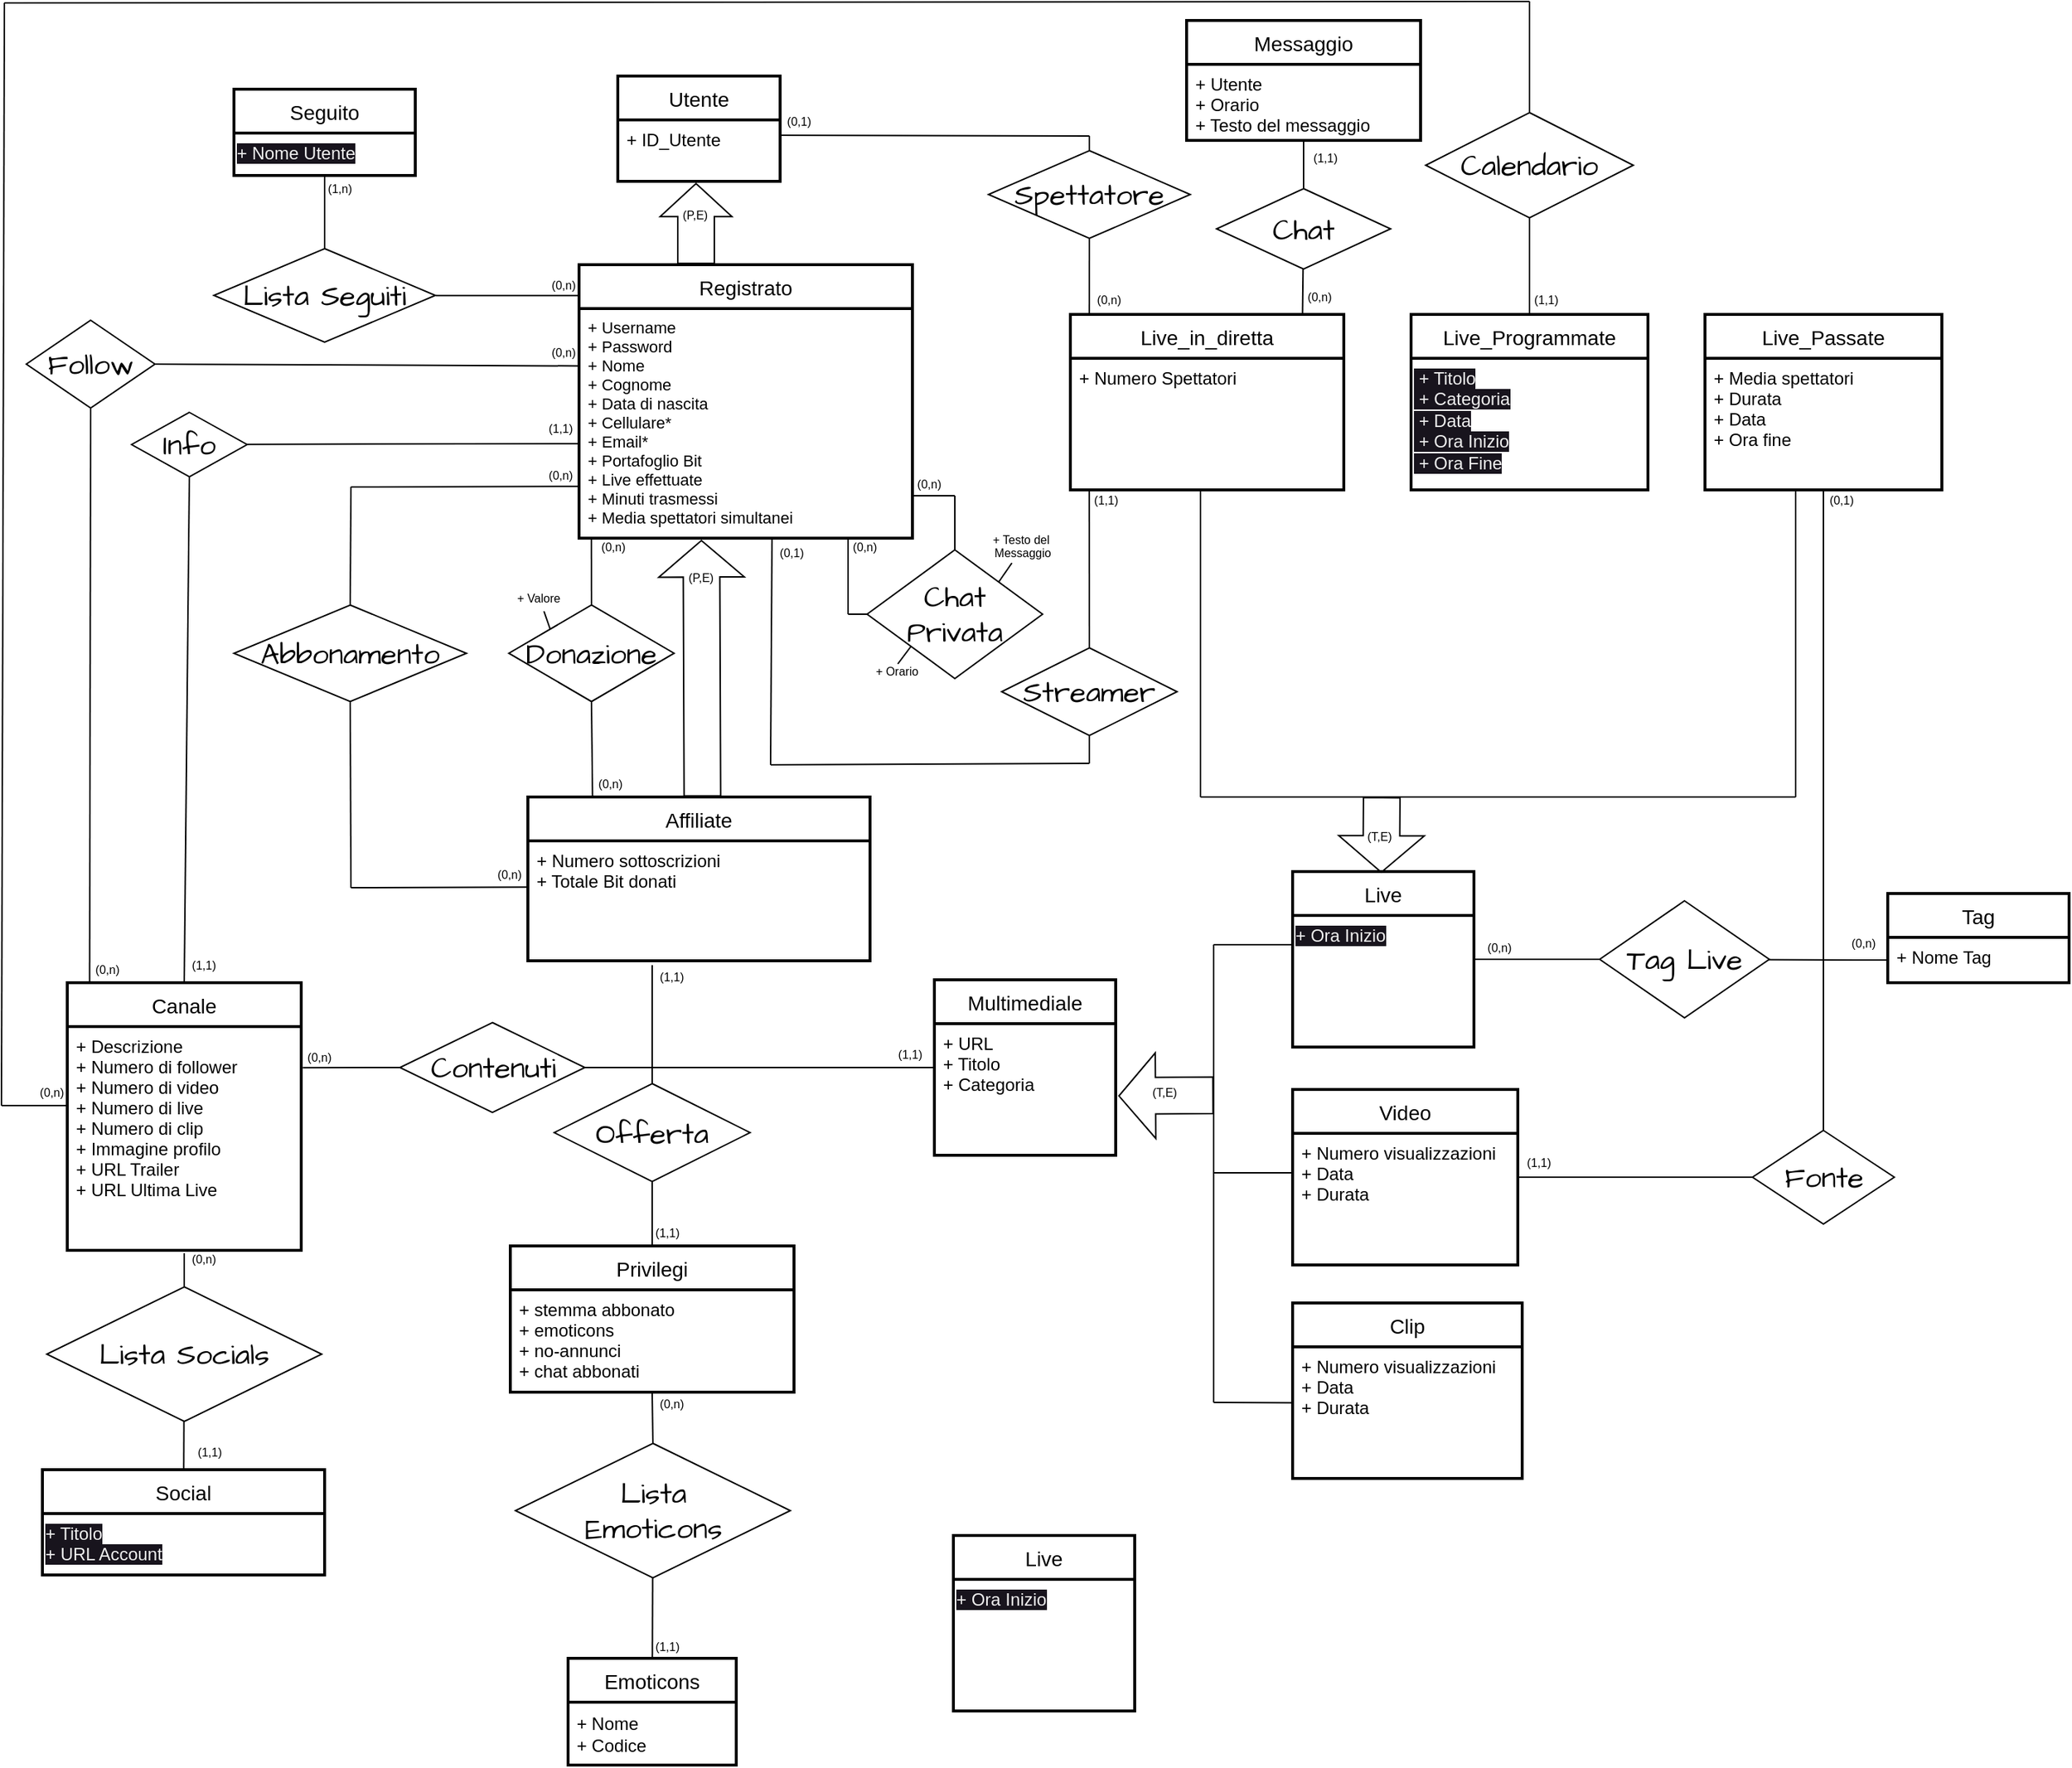 <mxfile>
    <diagram id="R2lEEEUBdFMjLlhIrx00" name="Page-1">
        <mxGraphModel dx="2071" dy="936" grid="0" gridSize="10" guides="1" tooltips="1" connect="1" arrows="1" fold="1" page="0" pageScale="1" pageWidth="850" pageHeight="1100" math="0" shadow="0" extFonts="Permanent Marker^https://fonts.googleapis.com/css?family=Permanent+Marker">
            <root>
                <mxCell id="0"/>
                <mxCell id="1" parent="0"/>
                <mxCell id="LodSXwsMbEuITPwqMtSQ-3" value="Utente" style="swimlane;childLayout=stackLayout;horizontal=1;startSize=30;horizontalStack=0;rounded=0;fontSize=14;fontStyle=0;strokeWidth=2;resizeParent=0;resizeLast=1;shadow=0;dashed=0;align=center;labelBackgroundColor=none;" parent="1" vertex="1">
                    <mxGeometry x="328.5" y="51" width="111" height="72" as="geometry"/>
                </mxCell>
                <mxCell id="LodSXwsMbEuITPwqMtSQ-4" value="+ ID_Utente" style="align=left;strokeColor=none;fillColor=none;spacingLeft=4;fontSize=12;verticalAlign=top;resizable=0;rotatable=0;part=1;rounded=0;labelBackgroundColor=none;fontStyle=0" parent="LodSXwsMbEuITPwqMtSQ-3" vertex="1">
                    <mxGeometry y="30" width="111" height="42" as="geometry"/>
                </mxCell>
                <mxCell id="LodSXwsMbEuITPwqMtSQ-29" style="edgeStyle=none;curved=1;orthogonalLoop=1;jettySize=auto;html=1;fontSize=12;endArrow=none;endFill=0;startSize=8;endSize=8;" parent="1" edge="1">
                    <mxGeometry relative="1" as="geometry">
                        <mxPoint x="651" y="521" as="targetPoint"/>
                        <mxPoint x="433" y="522" as="sourcePoint"/>
                    </mxGeometry>
                </mxCell>
                <mxCell id="LodSXwsMbEuITPwqMtSQ-19" value="Spettatore" style="shape=rhombus;perimeter=rhombusPerimeter;whiteSpace=wrap;html=1;align=center;hachureGap=4;fontFamily=Architects Daughter;fontSource=https%3A%2F%2Ffonts.googleapis.com%2Fcss%3Ffamily%3DArchitects%2BDaughter;fontSize=20;labelBackgroundColor=none;rounded=0;" parent="1" vertex="1">
                    <mxGeometry x="582" y="102" width="138" height="60" as="geometry"/>
                </mxCell>
                <mxCell id="LodSXwsMbEuITPwqMtSQ-37" style="edgeStyle=none;curved=1;orthogonalLoop=1;jettySize=auto;html=1;fontSize=12;endArrow=none;endFill=0;startSize=8;endSize=8;" parent="1" edge="1">
                    <mxGeometry relative="1" as="geometry">
                        <mxPoint x="146" y="332" as="targetPoint"/>
                        <mxPoint x="302" y="331.604" as="sourcePoint"/>
                    </mxGeometry>
                </mxCell>
                <mxCell id="LodSXwsMbEuITPwqMtSQ-22" value="Registrato" style="swimlane;childLayout=stackLayout;horizontal=1;startSize=30;horizontalStack=0;rounded=0;fontSize=14;fontStyle=0;strokeWidth=2;resizeParent=0;resizeLast=1;shadow=0;dashed=0;align=center;labelBackgroundColor=none;" parent="1" vertex="1">
                    <mxGeometry x="302" y="180" width="228" height="187" as="geometry"/>
                </mxCell>
                <mxCell id="LodSXwsMbEuITPwqMtSQ-23" value="+ Username&#10;+ Password&#10;+ Nome&#10;+ Cognome&#10;+ Data di nascita&#10;+ Cellulare*&#10;+ Email*&#10;+ Portafoglio Bit&#10;+ Live effettuate&#10;+ Minuti trasmessi&#10;+ Media spettatori simultanei&#10;" style="align=left;strokeColor=none;fillColor=none;spacingLeft=4;fontSize=11;verticalAlign=top;resizable=0;rotatable=0;part=1;rounded=0;labelBackgroundColor=none;" parent="LodSXwsMbEuITPwqMtSQ-22" vertex="1">
                    <mxGeometry y="30" width="228" height="157" as="geometry"/>
                </mxCell>
                <mxCell id="LodSXwsMbEuITPwqMtSQ-26" value="" style="endArrow=none;html=1;fontSize=12;startSize=8;endSize=8;curved=1;" parent="1" source="LodSXwsMbEuITPwqMtSQ-19" edge="1">
                    <mxGeometry width="50" height="50" relative="1" as="geometry">
                        <mxPoint x="651.67" y="205" as="sourcePoint"/>
                        <mxPoint x="651" y="93" as="targetPoint"/>
                        <Array as="points">
                            <mxPoint x="651" y="93"/>
                            <mxPoint x="651" y="92"/>
                        </Array>
                    </mxGeometry>
                </mxCell>
                <mxCell id="LodSXwsMbEuITPwqMtSQ-28" value="" style="shape=flexArrow;endArrow=classic;html=1;rounded=0;fontSize=12;startSize=8;endSize=7.204;curved=1;endWidth=23.093;width=25;labelBackgroundColor=none;fontColor=default;exitX=0.351;exitY=-0.002;exitDx=0;exitDy=0;exitPerimeter=0;" parent="1" source="LodSXwsMbEuITPwqMtSQ-22" edge="1">
                    <mxGeometry width="50" height="50" relative="1" as="geometry">
                        <mxPoint x="381.67" y="194" as="sourcePoint"/>
                        <mxPoint x="382" y="124" as="targetPoint"/>
                    </mxGeometry>
                </mxCell>
                <mxCell id="LodSXwsMbEuITPwqMtSQ-30" style="edgeStyle=none;curved=1;orthogonalLoop=1;jettySize=auto;html=1;fontSize=12;endArrow=none;endFill=0;startSize=8;endSize=8;exitX=1;exitY=0.25;exitDx=0;exitDy=0;" parent="1" source="LodSXwsMbEuITPwqMtSQ-4" edge="1">
                    <mxGeometry relative="1" as="geometry">
                        <mxPoint x="651" y="92" as="targetPoint"/>
                        <mxPoint x="508" y="72" as="sourcePoint"/>
                    </mxGeometry>
                </mxCell>
                <mxCell id="LodSXwsMbEuITPwqMtSQ-34" value="Abbonamento" style="shape=rhombus;perimeter=rhombusPerimeter;whiteSpace=wrap;html=1;align=center;hachureGap=4;fontFamily=Architects Daughter;fontSource=https%3A%2F%2Ffonts.googleapis.com%2Fcss%3Ffamily%3DArchitects%2BDaughter;fontSize=20;labelBackgroundColor=none;rounded=0;" parent="1" vertex="1">
                    <mxGeometry x="66" y="412.74" width="159" height="66" as="geometry"/>
                </mxCell>
                <mxCell id="LodSXwsMbEuITPwqMtSQ-35" value="" style="endArrow=none;html=1;fontSize=12;startSize=8;endSize=8;curved=1;exitX=0.5;exitY=0;exitDx=0;exitDy=0;" parent="1" source="LodSXwsMbEuITPwqMtSQ-34" edge="1">
                    <mxGeometry width="50" height="50" relative="1" as="geometry">
                        <mxPoint x="151" y="442" as="sourcePoint"/>
                        <mxPoint x="146" y="332" as="targetPoint"/>
                    </mxGeometry>
                </mxCell>
                <mxCell id="LodSXwsMbEuITPwqMtSQ-36" value="" style="endArrow=none;html=1;fontSize=12;startSize=8;endSize=8;curved=1;entryX=0.5;entryY=1;entryDx=0;entryDy=0;" parent="1" target="LodSXwsMbEuITPwqMtSQ-34" edge="1">
                    <mxGeometry width="50" height="50" relative="1" as="geometry">
                        <mxPoint x="146" y="606" as="sourcePoint"/>
                        <mxPoint x="190" y="473" as="targetPoint"/>
                    </mxGeometry>
                </mxCell>
                <mxCell id="LodSXwsMbEuITPwqMtSQ-38" style="edgeStyle=none;curved=1;orthogonalLoop=1;jettySize=auto;html=1;fontSize=12;endArrow=none;endFill=0;startSize=8;endSize=8;" parent="1" edge="1">
                    <mxGeometry relative="1" as="geometry">
                        <mxPoint x="146" y="606" as="targetPoint"/>
                        <mxPoint x="267" y="605.576" as="sourcePoint"/>
                    </mxGeometry>
                </mxCell>
                <mxCell id="LodSXwsMbEuITPwqMtSQ-45" value="Streamer" style="shape=rhombus;perimeter=rhombusPerimeter;whiteSpace=wrap;html=1;align=center;hachureGap=4;fontFamily=Architects Daughter;fontSource=https%3A%2F%2Ffonts.googleapis.com%2Fcss%3Ffamily%3DArchitects%2BDaughter;fontSize=20;labelBackgroundColor=none;rounded=0;" parent="1" vertex="1">
                    <mxGeometry x="591" y="442" width="120" height="60" as="geometry"/>
                </mxCell>
                <mxCell id="LodSXwsMbEuITPwqMtSQ-48" value="Live_in_diretta" style="swimlane;childLayout=stackLayout;horizontal=1;startSize=30;horizontalStack=0;rounded=0;fontSize=14;fontStyle=0;strokeWidth=2;resizeParent=0;resizeLast=1;shadow=0;dashed=0;align=center;labelBackgroundColor=none;" parent="1" vertex="1">
                    <mxGeometry x="638" y="214" width="187" height="120" as="geometry"/>
                </mxCell>
                <mxCell id="LodSXwsMbEuITPwqMtSQ-49" value="+ Numero Spettatori" style="align=left;strokeColor=none;fillColor=none;spacingLeft=4;fontSize=12;verticalAlign=top;resizable=0;rotatable=0;part=1;rounded=0;labelBackgroundColor=none;" parent="LodSXwsMbEuITPwqMtSQ-48" vertex="1">
                    <mxGeometry y="30" width="187" height="90" as="geometry"/>
                </mxCell>
                <mxCell id="120" style="edgeStyle=none;html=1;entryX=0;entryY=0.5;entryDx=0;entryDy=0;startArrow=none;endArrow=none;endFill=0;" parent="1" target="118" edge="1">
                    <mxGeometry relative="1" as="geometry">
                        <mxPoint x="1078.762" y="655.164" as="sourcePoint"/>
                    </mxGeometry>
                </mxCell>
                <mxCell id="LodSXwsMbEuITPwqMtSQ-50" value="Live" style="swimlane;childLayout=stackLayout;horizontal=1;startSize=30;horizontalStack=0;rounded=0;fontSize=14;fontStyle=0;strokeWidth=2;resizeParent=0;resizeLast=1;shadow=0;dashed=0;align=center;labelBackgroundColor=none;" parent="1" vertex="1">
                    <mxGeometry x="790" y="595" width="124" height="120" as="geometry"/>
                </mxCell>
                <mxCell id="138" value="&lt;span style=&quot;color: rgb(240, 240, 240); font-family: Helvetica; font-size: 12px; font-style: normal; font-variant-ligatures: normal; font-variant-caps: normal; font-weight: 400; letter-spacing: normal; orphans: 2; text-align: left; text-indent: 0px; text-transform: none; widows: 2; word-spacing: 0px; -webkit-text-stroke-width: 0px; background-color: rgb(24, 20, 29); text-decoration-thickness: initial; text-decoration-style: initial; text-decoration-color: initial; float: none; display: inline !important;&quot;&gt;+ Ora Inizio&lt;/span&gt;" style="text;whiteSpace=wrap;html=1;" parent="LodSXwsMbEuITPwqMtSQ-50" vertex="1">
                    <mxGeometry y="30" width="124" height="90" as="geometry"/>
                </mxCell>
                <mxCell id="LodSXwsMbEuITPwqMtSQ-52" value="" style="shape=flexArrow;endArrow=classic;html=1;rounded=0;fontSize=12;startSize=8;endSize=8;curved=1;endWidth=32.5;width=25;labelBackgroundColor=none;fontColor=default;" parent="1" edge="1">
                    <mxGeometry width="50" height="50" relative="1" as="geometry">
                        <mxPoint x="850.95" y="544" as="sourcePoint"/>
                        <mxPoint x="850.64" y="596" as="targetPoint"/>
                    </mxGeometry>
                </mxCell>
                <mxCell id="LodSXwsMbEuITPwqMtSQ-53" style="edgeStyle=none;curved=1;orthogonalLoop=1;jettySize=auto;html=1;fontSize=12;endArrow=none;endFill=0;startSize=8;endSize=8;" parent="1" edge="1">
                    <mxGeometry relative="1" as="geometry">
                        <mxPoint x="1134" y="544" as="targetPoint"/>
                        <mxPoint x="727" y="544" as="sourcePoint"/>
                    </mxGeometry>
                </mxCell>
                <mxCell id="LodSXwsMbEuITPwqMtSQ-54" value="Live_Programmate" style="swimlane;childLayout=stackLayout;horizontal=1;startSize=30;horizontalStack=0;rounded=0;fontSize=14;fontStyle=0;strokeWidth=2;resizeParent=0;resizeLast=1;shadow=0;dashed=0;align=center;labelBackgroundColor=none;" parent="1" vertex="1">
                    <mxGeometry x="871" y="214" width="162" height="120" as="geometry"/>
                </mxCell>
                <mxCell id="137" value="&lt;span style=&quot;color: rgb(240, 240, 240); font-family: Helvetica; font-size: 12px; font-style: normal; font-variant-ligatures: normal; font-variant-caps: normal; font-weight: 400; letter-spacing: normal; orphans: 2; text-align: left; text-indent: 0px; text-transform: none; widows: 2; word-spacing: 0px; -webkit-text-stroke-width: 0px; background-color: rgb(24, 20, 29); text-decoration-thickness: initial; text-decoration-style: initial; text-decoration-color: initial; float: none; display: inline !important;&quot;&gt;&amp;nbsp;+ Titolo&lt;/span&gt;&lt;br style=&quot;border-color: rgb(0, 0, 0); padding: 0px; margin: 0px; color: rgb(240, 240, 240); font-family: Helvetica; font-size: 12px; font-style: normal; font-variant-ligatures: normal; font-variant-caps: normal; font-weight: 400; letter-spacing: normal; orphans: 2; text-align: left; text-indent: 0px; text-transform: none; widows: 2; word-spacing: 0px; -webkit-text-stroke-width: 0px; background-color: rgb(24, 20, 29); text-decoration-thickness: initial; text-decoration-style: initial; text-decoration-color: initial;&quot;&gt;&lt;span style=&quot;color: rgb(240, 240, 240); font-family: Helvetica; font-size: 12px; font-style: normal; font-variant-ligatures: normal; font-variant-caps: normal; font-weight: 400; letter-spacing: normal; orphans: 2; text-align: left; text-indent: 0px; text-transform: none; widows: 2; word-spacing: 0px; -webkit-text-stroke-width: 0px; background-color: rgb(24, 20, 29); text-decoration-thickness: initial; text-decoration-style: initial; text-decoration-color: initial; float: none; display: inline !important;&quot;&gt;&amp;nbsp;+ Categoria&lt;br&gt;&amp;nbsp;+ Data&lt;br&gt;&amp;nbsp;+ Ora Inizio&lt;br&gt;&amp;nbsp;+ Ora Fine&lt;br&gt;&lt;/span&gt;" style="text;whiteSpace=wrap;html=1;" parent="LodSXwsMbEuITPwqMtSQ-54" vertex="1">
                    <mxGeometry y="30" width="162" height="90" as="geometry"/>
                </mxCell>
                <mxCell id="LodSXwsMbEuITPwqMtSQ-56" value="" style="endArrow=none;html=1;fontSize=12;startSize=8;endSize=8;curved=1;" parent="1" edge="1">
                    <mxGeometry width="50" height="50" relative="1" as="geometry">
                        <mxPoint x="727" y="544" as="sourcePoint"/>
                        <mxPoint x="727" y="334" as="targetPoint"/>
                        <Array as="points"/>
                    </mxGeometry>
                </mxCell>
                <mxCell id="LodSXwsMbEuITPwqMtSQ-62" value="" style="endArrow=none;html=1;fontSize=12;startSize=8;endSize=8;curved=1;exitX=0.5;exitY=0;exitDx=0;exitDy=0;entryX=0.069;entryY=1.007;entryDx=0;entryDy=0;entryPerimeter=0;" parent="1" source="LodSXwsMbEuITPwqMtSQ-45" target="LodSXwsMbEuITPwqMtSQ-49" edge="1">
                    <mxGeometry width="50" height="50" relative="1" as="geometry">
                        <mxPoint x="661" y="555.74" as="sourcePoint"/>
                        <mxPoint x="650" y="335" as="targetPoint"/>
                    </mxGeometry>
                </mxCell>
                <mxCell id="LodSXwsMbEuITPwqMtSQ-63" value="Follow" style="shape=rhombus;perimeter=rhombusPerimeter;whiteSpace=wrap;html=1;align=center;hachureGap=4;fontFamily=Architects Daughter;fontSource=https%3A%2F%2Ffonts.googleapis.com%2Fcss%3Ffamily%3DArchitects%2BDaughter;fontSize=20;labelBackgroundColor=none;rounded=0;" parent="1" vertex="1">
                    <mxGeometry x="-76" y="218" width="88" height="60" as="geometry"/>
                </mxCell>
                <mxCell id="LodSXwsMbEuITPwqMtSQ-65" value="" style="endArrow=none;html=1;fontSize=12;startSize=8;endSize=8;curved=1;entryX=0.5;entryY=1;entryDx=0;entryDy=0;exitX=0.155;exitY=0.997;exitDx=0;exitDy=0;exitPerimeter=0;" parent="1" source="17" target="LodSXwsMbEuITPwqMtSQ-63" edge="1">
                    <mxGeometry width="50" height="50" relative="1" as="geometry">
                        <mxPoint x="-33" y="670" as="sourcePoint"/>
                        <mxPoint x="-166" y="320" as="targetPoint"/>
                    </mxGeometry>
                </mxCell>
                <mxCell id="LodSXwsMbEuITPwqMtSQ-66" value="" style="endArrow=none;html=1;fontSize=12;startSize=8;endSize=8;curved=1;entryX=1;entryY=0.5;entryDx=0;entryDy=0;exitX=0;exitY=0.25;exitDx=0;exitDy=0;" parent="1" source="LodSXwsMbEuITPwqMtSQ-23" target="LodSXwsMbEuITPwqMtSQ-63" edge="1">
                    <mxGeometry width="50" height="50" relative="1" as="geometry">
                        <mxPoint x="301" y="241" as="sourcePoint"/>
                        <mxPoint x="-165" y="241" as="targetPoint"/>
                    </mxGeometry>
                </mxCell>
                <mxCell id="LodSXwsMbEuITPwqMtSQ-69" value="Multimediale" style="swimlane;childLayout=stackLayout;horizontal=1;startSize=30;horizontalStack=0;rounded=0;fontSize=14;fontStyle=0;strokeWidth=2;resizeParent=0;resizeLast=1;shadow=0;dashed=0;align=center;labelBackgroundColor=none;" parent="1" vertex="1">
                    <mxGeometry x="545" y="669" width="124" height="120" as="geometry"/>
                </mxCell>
                <mxCell id="LodSXwsMbEuITPwqMtSQ-70" value="+ URL&#10;+ Titolo&#10;+ Categoria" style="align=left;strokeColor=none;fillColor=none;spacingLeft=4;fontSize=12;verticalAlign=top;resizable=0;rotatable=0;part=1;rounded=0;labelBackgroundColor=none;" parent="LodSXwsMbEuITPwqMtSQ-69" vertex="1">
                    <mxGeometry y="30" width="124" height="90" as="geometry"/>
                </mxCell>
                <mxCell id="LodSXwsMbEuITPwqMtSQ-71" value="Video" style="swimlane;childLayout=stackLayout;horizontal=1;startSize=30;horizontalStack=0;rounded=0;fontSize=14;fontStyle=0;strokeWidth=2;resizeParent=0;resizeLast=1;shadow=0;dashed=0;align=center;labelBackgroundColor=none;" parent="1" vertex="1">
                    <mxGeometry x="790" y="744" width="154" height="120" as="geometry"/>
                </mxCell>
                <mxCell id="LodSXwsMbEuITPwqMtSQ-72" value="+ Numero visualizzazioni&#10;+ Data&#10;+ Durata " style="align=left;strokeColor=none;fillColor=none;spacingLeft=4;fontSize=12;verticalAlign=top;resizable=0;rotatable=0;part=1;rounded=0;labelBackgroundColor=none;" parent="LodSXwsMbEuITPwqMtSQ-71" vertex="1">
                    <mxGeometry y="30" width="154" height="90" as="geometry"/>
                </mxCell>
                <mxCell id="LodSXwsMbEuITPwqMtSQ-73" value="Clip" style="swimlane;childLayout=stackLayout;horizontal=1;startSize=30;horizontalStack=0;rounded=0;fontSize=14;fontStyle=0;strokeWidth=2;resizeParent=0;resizeLast=1;shadow=0;dashed=0;align=center;labelBackgroundColor=none;" parent="1" vertex="1">
                    <mxGeometry x="790" y="890" width="157" height="120" as="geometry"/>
                </mxCell>
                <mxCell id="LodSXwsMbEuITPwqMtSQ-74" value="+ Numero visualizzazioni&#10;+ Data&#10;+ Durata" style="align=left;strokeColor=none;fillColor=none;spacingLeft=4;fontSize=12;verticalAlign=top;resizable=0;rotatable=0;part=1;rounded=0;labelBackgroundColor=none;" parent="LodSXwsMbEuITPwqMtSQ-73" vertex="1">
                    <mxGeometry y="30" width="157" height="90" as="geometry"/>
                </mxCell>
                <mxCell id="LodSXwsMbEuITPwqMtSQ-78" value="" style="endArrow=none;html=1;fontSize=12;startSize=8;endSize=8;curved=1;" parent="1" edge="1">
                    <mxGeometry width="50" height="50" relative="1" as="geometry">
                        <mxPoint x="736" y="958" as="sourcePoint"/>
                        <mxPoint x="736" y="645" as="targetPoint"/>
                        <Array as="points"/>
                    </mxGeometry>
                </mxCell>
                <mxCell id="LodSXwsMbEuITPwqMtSQ-82" style="edgeStyle=none;curved=1;orthogonalLoop=1;jettySize=auto;html=1;entryX=0;entryY=0.5;entryDx=0;entryDy=0;fontSize=12;endArrow=none;endFill=0;startSize=8;endSize=8;" parent="1" source="LodSXwsMbEuITPwqMtSQ-81" target="LodSXwsMbEuITPwqMtSQ-69" edge="1">
                    <mxGeometry relative="1" as="geometry"/>
                </mxCell>
                <mxCell id="LodSXwsMbEuITPwqMtSQ-81" value="Contenuti" style="shape=rhombus;perimeter=rhombusPerimeter;whiteSpace=wrap;html=1;align=center;hachureGap=4;fontFamily=Architects Daughter;fontSource=https%3A%2F%2Ffonts.googleapis.com%2Fcss%3Ffamily%3DArchitects%2BDaughter;fontSize=20;labelBackgroundColor=none;rounded=0;" parent="1" vertex="1">
                    <mxGeometry x="179.5" y="698.25" width="126.5" height="61.5" as="geometry"/>
                </mxCell>
                <mxCell id="LodSXwsMbEuITPwqMtSQ-83" style="edgeStyle=none;curved=1;orthogonalLoop=1;jettySize=auto;html=1;fontSize=12;endArrow=none;endFill=0;startSize=8;endSize=8;exitX=0.5;exitY=0;exitDx=0;exitDy=0;entryX=0.5;entryY=1;entryDx=0;entryDy=0;" parent="1" source="LodSXwsMbEuITPwqMtSQ-90" target="LodSXwsMbEuITPwqMtSQ-89" edge="1">
                    <mxGeometry relative="1" as="geometry">
                        <mxPoint x="35" y="305" as="targetPoint"/>
                        <mxPoint x="32" y="660" as="sourcePoint"/>
                    </mxGeometry>
                </mxCell>
                <mxCell id="LodSXwsMbEuITPwqMtSQ-86" style="edgeStyle=none;curved=1;orthogonalLoop=1;jettySize=auto;html=1;fontSize=12;endArrow=none;endFill=0;startSize=8;endSize=8;" parent="1" source="LodSXwsMbEuITPwqMtSQ-85" target="LodSXwsMbEuITPwqMtSQ-71" edge="1">
                    <mxGeometry relative="1" as="geometry"/>
                </mxCell>
                <mxCell id="LodSXwsMbEuITPwqMtSQ-85" value="Fonte" style="shape=rhombus;perimeter=rhombusPerimeter;whiteSpace=wrap;html=1;align=center;hachureGap=4;fontFamily=Architects Daughter;fontSource=https%3A%2F%2Ffonts.googleapis.com%2Fcss%3Ffamily%3DArchitects%2BDaughter;fontSize=20;labelBackgroundColor=none;rounded=0;" parent="1" vertex="1">
                    <mxGeometry x="1104.5" y="772" width="97" height="64" as="geometry"/>
                </mxCell>
                <mxCell id="LodSXwsMbEuITPwqMtSQ-87" value="" style="endArrow=none;html=1;fontSize=12;startSize=8;endSize=8;curved=1;entryX=0.5;entryY=1;entryDx=0;entryDy=0;" parent="1" source="LodSXwsMbEuITPwqMtSQ-85" target="LodSXwsMbEuITPwqMtSQ-101" edge="1">
                    <mxGeometry width="50" height="50" relative="1" as="geometry">
                        <mxPoint x="1101" y="579" as="sourcePoint"/>
                        <mxPoint x="1103" y="290" as="targetPoint"/>
                        <Array as="points"/>
                    </mxGeometry>
                </mxCell>
                <mxCell id="LodSXwsMbEuITPwqMtSQ-93" style="edgeStyle=none;curved=1;orthogonalLoop=1;jettySize=auto;html=1;entryX=0;entryY=0.5;entryDx=0;entryDy=0;fontSize=12;endArrow=none;endFill=0;startSize=8;endSize=8;exitX=1.007;exitY=0.184;exitDx=0;exitDy=0;exitPerimeter=0;" parent="1" source="LodSXwsMbEuITPwqMtSQ-91" target="LodSXwsMbEuITPwqMtSQ-81" edge="1">
                    <mxGeometry relative="1" as="geometry"/>
                </mxCell>
                <mxCell id="LodSXwsMbEuITPwqMtSQ-90" value="Canale" style="swimlane;childLayout=stackLayout;horizontal=1;startSize=30;horizontalStack=0;rounded=0;fontSize=14;fontStyle=0;strokeWidth=2;resizeParent=0;resizeLast=1;shadow=0;dashed=0;align=center;labelBackgroundColor=none;" parent="1" vertex="1">
                    <mxGeometry x="-48" y="671" width="160" height="183" as="geometry"/>
                </mxCell>
                <mxCell id="LodSXwsMbEuITPwqMtSQ-91" value="+ Descrizione&#10;+ Numero di follower&#10;+ Numero di video&#10;+ Numero di live&#10;+ Numero di clip&#10;+ Immagine profilo&#10;+ URL Trailer&#10;+ URL Ultima Live" style="align=left;strokeColor=none;fillColor=none;spacingLeft=4;fontSize=12;verticalAlign=top;resizable=0;rotatable=0;part=1;rounded=0;labelBackgroundColor=none;" parent="LodSXwsMbEuITPwqMtSQ-90" vertex="1">
                    <mxGeometry y="30" width="160" height="153" as="geometry"/>
                </mxCell>
                <mxCell id="LodSXwsMbEuITPwqMtSQ-98" style="edgeStyle=none;curved=1;orthogonalLoop=1;jettySize=auto;html=1;fontSize=12;endArrow=none;endFill=0;startSize=8;endSize=8;" parent="1" edge="1">
                    <mxGeometry relative="1" as="geometry">
                        <mxPoint x="-93" y="755" as="targetPoint"/>
                        <mxPoint x="-48" y="755" as="sourcePoint"/>
                    </mxGeometry>
                </mxCell>
                <mxCell id="LodSXwsMbEuITPwqMtSQ-100" value="Live_Passate" style="swimlane;childLayout=stackLayout;horizontal=1;startSize=30;horizontalStack=0;rounded=0;fontSize=14;fontStyle=0;strokeWidth=2;resizeParent=0;resizeLast=1;shadow=0;dashed=0;align=center;labelBackgroundColor=none;" parent="1" vertex="1">
                    <mxGeometry x="1072" y="214" width="162" height="120" as="geometry"/>
                </mxCell>
                <mxCell id="LodSXwsMbEuITPwqMtSQ-101" value="+ Media spettatori&#10;+ Durata&#10;+ Data&#10;+ Ora fine" style="align=left;strokeColor=none;fillColor=none;spacingLeft=4;fontSize=12;verticalAlign=top;resizable=0;rotatable=0;part=1;rounded=0;labelBackgroundColor=none;" parent="LodSXwsMbEuITPwqMtSQ-100" vertex="1">
                    <mxGeometry y="30" width="162" height="90" as="geometry"/>
                </mxCell>
                <mxCell id="LodSXwsMbEuITPwqMtSQ-102" value="" style="endArrow=none;html=1;fontSize=12;startSize=8;endSize=8;curved=1;" parent="1" edge="1">
                    <mxGeometry width="50" height="50" relative="1" as="geometry">
                        <mxPoint x="1134" y="544" as="sourcePoint"/>
                        <mxPoint x="1134" y="334" as="targetPoint"/>
                        <Array as="points"/>
                    </mxGeometry>
                </mxCell>
                <mxCell id="LodSXwsMbEuITPwqMtSQ-106" style="edgeStyle=none;curved=1;orthogonalLoop=1;jettySize=auto;html=1;fontSize=12;endArrow=none;endFill=0;startSize=8;endSize=8;" parent="1" source="LodSXwsMbEuITPwqMtSQ-103" edge="1">
                    <mxGeometry relative="1" as="geometry">
                        <mxPoint x="952" as="targetPoint"/>
                    </mxGeometry>
                </mxCell>
                <mxCell id="LodSXwsMbEuITPwqMtSQ-107" style="edgeStyle=none;curved=1;orthogonalLoop=1;jettySize=auto;html=1;fontSize=12;endArrow=none;endFill=0;startSize=8;endSize=8;" parent="1" source="LodSXwsMbEuITPwqMtSQ-103" target="LodSXwsMbEuITPwqMtSQ-54" edge="1">
                    <mxGeometry relative="1" as="geometry"/>
                </mxCell>
                <mxCell id="LodSXwsMbEuITPwqMtSQ-103" value="Calendario" style="shape=rhombus;perimeter=rhombusPerimeter;whiteSpace=wrap;html=1;align=center;hachureGap=4;fontFamily=Architects Daughter;fontSource=https%3A%2F%2Ffonts.googleapis.com%2Fcss%3Ffamily%3DArchitects%2BDaughter;fontSize=20;labelBackgroundColor=none;rounded=0;" parent="1" vertex="1">
                    <mxGeometry x="881" y="76" width="142" height="72" as="geometry"/>
                </mxCell>
                <mxCell id="LodSXwsMbEuITPwqMtSQ-104" style="edgeStyle=none;curved=1;orthogonalLoop=1;jettySize=auto;html=1;fontSize=12;endArrow=none;endFill=0;startSize=8;endSize=8;" parent="1" edge="1">
                    <mxGeometry relative="1" as="geometry">
                        <mxPoint x="-93" y="755" as="sourcePoint"/>
                        <mxPoint x="-91" y="1" as="targetPoint"/>
                    </mxGeometry>
                </mxCell>
                <mxCell id="LodSXwsMbEuITPwqMtSQ-105" style="edgeStyle=none;curved=1;orthogonalLoop=1;jettySize=auto;html=1;fontSize=12;endArrow=none;endFill=0;startSize=8;endSize=8;" parent="1" edge="1">
                    <mxGeometry relative="1" as="geometry">
                        <mxPoint x="952" as="sourcePoint"/>
                        <mxPoint x="-91" y="1" as="targetPoint"/>
                    </mxGeometry>
                </mxCell>
                <mxCell id="LodSXwsMbEuITPwqMtSQ-108" style="edgeStyle=none;curved=1;orthogonalLoop=1;jettySize=auto;html=1;fontSize=12;endArrow=none;endFill=0;startSize=8;endSize=8;" parent="1" edge="1">
                    <mxGeometry relative="1" as="geometry">
                        <mxPoint x="790" y="645" as="targetPoint"/>
                        <mxPoint x="736" y="645" as="sourcePoint"/>
                    </mxGeometry>
                </mxCell>
                <mxCell id="LodSXwsMbEuITPwqMtSQ-109" value="" style="shape=flexArrow;endArrow=classic;html=1;rounded=0;fontSize=12;startSize=8;endSize=8;curved=1;endWidth=32.5;width=25;labelBackgroundColor=none;fontColor=default;entryX=1.014;entryY=0.549;entryDx=0;entryDy=0;entryPerimeter=0;" parent="1" target="LodSXwsMbEuITPwqMtSQ-70" edge="1">
                    <mxGeometry width="50" height="50" relative="1" as="geometry">
                        <mxPoint x="736" y="748" as="sourcePoint"/>
                        <mxPoint x="680" y="749" as="targetPoint"/>
                    </mxGeometry>
                </mxCell>
                <mxCell id="LodSXwsMbEuITPwqMtSQ-111" style="edgeStyle=none;curved=1;orthogonalLoop=1;jettySize=auto;html=1;fontSize=12;endArrow=none;endFill=0;startSize=8;endSize=8;" parent="1" edge="1">
                    <mxGeometry relative="1" as="geometry">
                        <mxPoint x="790" y="801" as="targetPoint"/>
                        <mxPoint x="736" y="801" as="sourcePoint"/>
                    </mxGeometry>
                </mxCell>
                <mxCell id="LodSXwsMbEuITPwqMtSQ-112" style="edgeStyle=none;curved=1;orthogonalLoop=1;jettySize=auto;html=1;fontSize=12;endArrow=none;endFill=0;startSize=8;endSize=8;entryX=0.001;entryY=0.425;entryDx=0;entryDy=0;entryPerimeter=0;" parent="1" target="LodSXwsMbEuITPwqMtSQ-74" edge="1">
                    <mxGeometry relative="1" as="geometry">
                        <mxPoint x="790" y="959" as="targetPoint"/>
                        <mxPoint x="736" y="958" as="sourcePoint"/>
                    </mxGeometry>
                </mxCell>
                <mxCell id="LodSXwsMbEuITPwqMtSQ-114" value="Privilegi" style="swimlane;childLayout=stackLayout;horizontal=1;startSize=30;horizontalStack=0;rounded=0;fontSize=14;fontStyle=0;strokeWidth=2;resizeParent=0;resizeLast=1;shadow=0;dashed=0;align=center;labelBackgroundColor=none;" parent="1" vertex="1">
                    <mxGeometry x="255" y="851" width="194" height="100" as="geometry"/>
                </mxCell>
                <mxCell id="LodSXwsMbEuITPwqMtSQ-118" style="edgeStyle=none;curved=1;orthogonalLoop=1;jettySize=auto;html=1;fontSize=12;endArrow=none;endFill=0;startSize=8;endSize=8;" parent="LodSXwsMbEuITPwqMtSQ-114" source="LodSXwsMbEuITPwqMtSQ-115" target="LodSXwsMbEuITPwqMtSQ-114" edge="1">
                    <mxGeometry relative="1" as="geometry"/>
                </mxCell>
                <mxCell id="LodSXwsMbEuITPwqMtSQ-115" value="+ stemma abbonato&#10;+ emoticons&#10;+ no-annunci&#10;+ chat abbonati" style="align=left;strokeColor=none;fillColor=none;spacingLeft=4;fontSize=12;verticalAlign=top;resizable=0;rotatable=0;part=1;rounded=0;labelBackgroundColor=none;" parent="LodSXwsMbEuITPwqMtSQ-114" vertex="1">
                    <mxGeometry y="30" width="194" height="70" as="geometry"/>
                </mxCell>
                <mxCell id="LodSXwsMbEuITPwqMtSQ-116" style="edgeStyle=none;curved=1;orthogonalLoop=1;jettySize=auto;html=1;fontSize=12;endArrow=none;endFill=0;startSize=8;endSize=8;entryX=0.5;entryY=0;entryDx=0;entryDy=0;" parent="1" target="LodSXwsMbEuITPwqMtSQ-114" edge="1">
                    <mxGeometry relative="1" as="geometry">
                        <mxPoint x="352.0" y="788.909" as="targetPoint"/>
                        <mxPoint x="352" y="659" as="sourcePoint"/>
                    </mxGeometry>
                </mxCell>
                <mxCell id="LodSXwsMbEuITPwqMtSQ-117" value="Offerta" style="shape=rhombus;perimeter=rhombusPerimeter;whiteSpace=wrap;html=1;align=center;hachureGap=4;fontFamily=Architects Daughter;fontSource=https%3A%2F%2Ffonts.googleapis.com%2Fcss%3Ffamily%3DArchitects%2BDaughter;fontSize=20;labelBackgroundColor=none;rounded=0;" parent="1" vertex="1">
                    <mxGeometry x="285" y="740" width="134" height="67" as="geometry"/>
                </mxCell>
                <mxCell id="LodSXwsMbEuITPwqMtSQ-130" style="edgeStyle=none;curved=1;orthogonalLoop=1;jettySize=auto;html=1;fontSize=12;endArrow=none;endFill=0;startSize=8;endSize=8;entryX=0.5;entryY=1;entryDx=0;entryDy=0;" parent="1" source="LodSXwsMbEuITPwqMtSQ-120" target="32" edge="1">
                    <mxGeometry relative="1" as="geometry">
                        <mxPoint x="797.5" y="76.0" as="targetPoint"/>
                    </mxGeometry>
                </mxCell>
                <mxCell id="LodSXwsMbEuITPwqMtSQ-145" style="edgeStyle=none;curved=1;orthogonalLoop=1;jettySize=auto;html=1;fontSize=12;endArrow=none;endFill=0;startSize=8;endSize=8;entryX=0.849;entryY=-0.001;entryDx=0;entryDy=0;entryPerimeter=0;" parent="1" source="LodSXwsMbEuITPwqMtSQ-120" target="LodSXwsMbEuITPwqMtSQ-48" edge="1">
                    <mxGeometry relative="1" as="geometry">
                        <mxPoint x="744" y="205" as="targetPoint"/>
                    </mxGeometry>
                </mxCell>
                <mxCell id="LodSXwsMbEuITPwqMtSQ-120" value="Chat" style="shape=rhombus;perimeter=rhombusPerimeter;whiteSpace=wrap;html=1;align=center;hachureGap=4;fontFamily=Architects Daughter;fontSource=https%3A%2F%2Ffonts.googleapis.com%2Fcss%3Ffamily%3DArchitects%2BDaughter;fontSize=20;labelBackgroundColor=none;rounded=0;" parent="1" vertex="1">
                    <mxGeometry x="738" y="128" width="119" height="55" as="geometry"/>
                </mxCell>
                <mxCell id="LodSXwsMbEuITPwqMtSQ-123" value="Chat&lt;br&gt;Privata" style="shape=rhombus;perimeter=rhombusPerimeter;whiteSpace=wrap;html=1;align=center;hachureGap=4;fontFamily=Architects Daughter;fontSource=https%3A%2F%2Ffonts.googleapis.com%2Fcss%3Ffamily%3DArchitects%2BDaughter;fontSize=20;labelBackgroundColor=none;rounded=0;" parent="1" vertex="1">
                    <mxGeometry x="499" y="375" width="120" height="88" as="geometry"/>
                </mxCell>
                <mxCell id="LodSXwsMbEuITPwqMtSQ-127" value="" style="endArrow=none;html=1;fontSize=12;startSize=8;endSize=8;curved=1;entryX=0;entryY=0.5;entryDx=0;entryDy=0;" parent="1" target="LodSXwsMbEuITPwqMtSQ-123" edge="1">
                    <mxGeometry width="50" height="50" relative="1" as="geometry">
                        <mxPoint x="486" y="419" as="sourcePoint"/>
                        <mxPoint x="550" y="404.77" as="targetPoint"/>
                    </mxGeometry>
                </mxCell>
                <mxCell id="LodSXwsMbEuITPwqMtSQ-136" value="" style="endArrow=none;html=1;fontSize=12;startSize=8;endSize=8;curved=1;exitX=0.5;exitY=1;exitDx=0;exitDy=0;" parent="1" source="LodSXwsMbEuITPwqMtSQ-19" edge="1">
                    <mxGeometry width="50" height="50" relative="1" as="geometry">
                        <mxPoint x="651.24" y="131.48" as="sourcePoint"/>
                        <mxPoint x="650.95" y="214" as="targetPoint"/>
                        <Array as="points">
                            <mxPoint x="650.95" y="214"/>
                        </Array>
                    </mxGeometry>
                </mxCell>
                <mxCell id="3" value="Social" style="swimlane;childLayout=stackLayout;horizontal=1;startSize=30;horizontalStack=0;rounded=0;fontSize=14;fontStyle=0;strokeWidth=2;resizeParent=0;resizeLast=1;shadow=0;dashed=0;align=center;labelBackgroundColor=none;" parent="1" vertex="1">
                    <mxGeometry x="-65" y="1004" width="193" height="72" as="geometry"/>
                </mxCell>
                <mxCell id="153" value="&lt;span style=&quot;color: rgb(240, 240, 240); font-family: Helvetica; font-size: 12px; font-style: normal; font-variant-ligatures: normal; font-variant-caps: normal; font-weight: 400; letter-spacing: normal; orphans: 2; text-align: left; text-indent: 0px; text-transform: none; widows: 2; word-spacing: 0px; -webkit-text-stroke-width: 0px; background-color: rgb(24, 20, 29); text-decoration-thickness: initial; text-decoration-style: initial; text-decoration-color: initial; float: none; display: inline !important;&quot;&gt;+ Titolo&lt;br&gt;+ URL Account&lt;/span&gt;" style="text;whiteSpace=wrap;html=1;" parent="3" vertex="1">
                    <mxGeometry y="30" width="193" height="42" as="geometry"/>
                </mxCell>
                <mxCell id="7" style="edgeStyle=none;html=1;endArrow=none;endFill=0;" parent="1" source="6" edge="1">
                    <mxGeometry relative="1" as="geometry">
                        <mxPoint x="32" y="856.0" as="targetPoint"/>
                    </mxGeometry>
                </mxCell>
                <mxCell id="8" style="edgeStyle=none;html=1;endArrow=none;endFill=0;" parent="1" source="6" target="3" edge="1">
                    <mxGeometry relative="1" as="geometry"/>
                </mxCell>
                <mxCell id="6" value="Lista Socials" style="shape=rhombus;perimeter=rhombusPerimeter;whiteSpace=wrap;html=1;align=center;hachureGap=4;fontFamily=Architects Daughter;fontSource=https%3A%2F%2Ffonts.googleapis.com%2Fcss%3Ffamily%3DArchitects%2BDaughter;fontSize=20;labelBackgroundColor=none;rounded=0;" parent="1" vertex="1">
                    <mxGeometry x="-62" y="879" width="188" height="92" as="geometry"/>
                </mxCell>
                <mxCell id="11" value="Affiliate" style="swimlane;childLayout=stackLayout;horizontal=1;startSize=30;horizontalStack=0;rounded=0;fontSize=14;fontStyle=0;strokeWidth=2;resizeParent=0;resizeLast=1;shadow=0;dashed=0;align=center;labelBackgroundColor=none;" parent="1" vertex="1">
                    <mxGeometry x="267" y="544" width="234" height="112" as="geometry"/>
                </mxCell>
                <mxCell id="12" value="+ Numero sottoscrizioni&#10;+ Totale Bit donati" style="align=left;strokeColor=none;fillColor=none;spacingLeft=4;fontSize=12;verticalAlign=top;resizable=0;rotatable=0;part=1;rounded=0;labelBackgroundColor=none;" parent="11" vertex="1">
                    <mxGeometry y="30" width="234" height="82" as="geometry"/>
                </mxCell>
                <mxCell id="13" value="" style="shape=flexArrow;endArrow=classic;html=1;rounded=0;fontSize=12;startSize=8;endSize=8;curved=1;endWidth=32.5;width=25;labelBackgroundColor=none;fontColor=default;entryX=0.367;entryY=1.007;entryDx=0;entryDy=0;entryPerimeter=0;exitX=0.51;exitY=-0.003;exitDx=0;exitDy=0;exitPerimeter=0;" parent="1" source="11" target="LodSXwsMbEuITPwqMtSQ-23" edge="1">
                    <mxGeometry width="50" height="50" relative="1" as="geometry">
                        <mxPoint x="383.57" y="544" as="sourcePoint"/>
                        <mxPoint x="383.57" y="489" as="targetPoint"/>
                    </mxGeometry>
                </mxCell>
                <mxCell id="16" value="&lt;font style=&quot;font-size: 8px;&quot;&gt;(0,n)&lt;/font&gt;" style="text;html=1;align=center;verticalAlign=middle;resizable=0;points=[];autosize=1;strokeColor=none;fillColor=none;" parent="1" vertex="1">
                    <mxGeometry x="274" y="226" width="34" height="26" as="geometry"/>
                </mxCell>
                <mxCell id="17" value="&lt;font style=&quot;font-size: 8px;&quot;&gt;(0,n)&lt;/font&gt;" style="text;html=1;align=center;verticalAlign=middle;resizable=0;points=[];autosize=1;strokeColor=none;fillColor=none;" parent="1" vertex="1">
                    <mxGeometry x="-38" y="648" width="34" height="26" as="geometry"/>
                </mxCell>
                <mxCell id="18" value="&lt;font style=&quot;font-size: 8px;&quot;&gt;(1,1)&lt;/font&gt;" style="text;html=1;align=center;verticalAlign=middle;resizable=0;points=[];autosize=1;strokeColor=none;fillColor=none;" parent="1" vertex="1">
                    <mxGeometry x="272" y="278" width="34" height="26" as="geometry"/>
                </mxCell>
                <mxCell id="19" value="&lt;font style=&quot;font-size: 8px;&quot;&gt;(1,1)&lt;/font&gt;" style="text;html=1;align=center;verticalAlign=middle;resizable=0;points=[];autosize=1;strokeColor=none;fillColor=none;" parent="1" vertex="1">
                    <mxGeometry x="28" y="645" width="34" height="26" as="geometry"/>
                </mxCell>
                <mxCell id="20" value="&lt;font style=&quot;font-size: 8px;&quot;&gt;(0,n)&lt;/font&gt;" style="text;html=1;align=center;verticalAlign=middle;resizable=0;points=[];autosize=1;strokeColor=none;fillColor=none;" parent="1" vertex="1">
                    <mxGeometry x="272" y="310" width="34" height="26" as="geometry"/>
                </mxCell>
                <mxCell id="22" value="&lt;font style=&quot;font-size: 8px;&quot;&gt;(0,n)&lt;/font&gt;" style="text;html=1;align=center;verticalAlign=middle;resizable=0;points=[];autosize=1;strokeColor=none;fillColor=none;" parent="1" vertex="1">
                    <mxGeometry x="237" y="583" width="34" height="26" as="geometry"/>
                </mxCell>
                <mxCell id="24" value="&lt;font style=&quot;font-size: 8px;&quot;&gt;(0,n)&lt;/font&gt;" style="text;html=1;align=center;verticalAlign=middle;resizable=0;points=[];autosize=1;strokeColor=none;fillColor=none;" parent="1" vertex="1">
                    <mxGeometry x="480" y="359" width="34" height="26" as="geometry"/>
                </mxCell>
                <mxCell id="25" value="&lt;font style=&quot;font-size: 8px;&quot;&gt;(0,n)&lt;/font&gt;" style="text;html=1;align=center;verticalAlign=middle;resizable=0;points=[];autosize=1;strokeColor=none;fillColor=none;" parent="1" vertex="1">
                    <mxGeometry x="524" y="316" width="34" height="26" as="geometry"/>
                </mxCell>
                <mxCell id="31" value="Messaggio" style="swimlane;childLayout=stackLayout;horizontal=1;startSize=30;horizontalStack=0;rounded=0;fontSize=14;fontStyle=0;strokeWidth=2;resizeParent=0;resizeLast=1;shadow=0;dashed=0;align=center;labelBackgroundColor=none;" parent="1" vertex="1">
                    <mxGeometry x="717.5" y="13" width="160" height="82" as="geometry"/>
                </mxCell>
                <mxCell id="32" value="+ Utente&#10;+ Orario&#10;+ Testo del messaggio" style="align=left;strokeColor=none;fillColor=none;spacingLeft=4;fontSize=12;verticalAlign=top;resizable=0;rotatable=0;part=1;rounded=0;labelBackgroundColor=none;fontStyle=0" parent="31" vertex="1">
                    <mxGeometry y="30" width="160" height="52" as="geometry"/>
                </mxCell>
                <mxCell id="34" value="&lt;font style=&quot;font-size: 8px;&quot;&gt;(0,n)&lt;/font&gt;" style="text;html=1;align=center;verticalAlign=middle;resizable=0;points=[];autosize=1;strokeColor=none;fillColor=none;" parent="1" vertex="1">
                    <mxGeometry x="791" y="188" width="34" height="26" as="geometry"/>
                </mxCell>
                <mxCell id="35" value="&lt;font style=&quot;font-size: 8px;&quot;&gt;(1,1)&lt;/font&gt;" style="text;html=1;align=center;verticalAlign=middle;resizable=0;points=[];autosize=1;strokeColor=none;fillColor=none;" parent="1" vertex="1">
                    <mxGeometry x="795" y="93" width="34" height="26" as="geometry"/>
                </mxCell>
                <mxCell id="36" value="&lt;font style=&quot;font-size: 8px;&quot;&gt;(0,n)&lt;/font&gt;" style="text;html=1;align=center;verticalAlign=middle;resizable=0;points=[];autosize=1;strokeColor=none;fillColor=none;" parent="1" vertex="1">
                    <mxGeometry x="647" y="190" width="34" height="26" as="geometry"/>
                </mxCell>
                <mxCell id="37" value="&lt;font style=&quot;font-size: 8px;&quot;&gt;(0,1)&lt;/font&gt;" style="text;html=1;align=center;verticalAlign=middle;resizable=0;points=[];autosize=1;strokeColor=none;fillColor=none;" parent="1" vertex="1">
                    <mxGeometry x="435" y="68" width="34" height="26" as="geometry"/>
                </mxCell>
                <mxCell id="38" value="&lt;font style=&quot;font-size: 8px;&quot;&gt;(0,1)&lt;/font&gt;" style="text;html=1;align=center;verticalAlign=middle;resizable=0;points=[];autosize=1;strokeColor=none;fillColor=none;" parent="1" vertex="1">
                    <mxGeometry x="430" y="363" width="34" height="26" as="geometry"/>
                </mxCell>
                <mxCell id="39" value="&lt;font style=&quot;font-size: 8px;&quot;&gt;(1,1)&lt;/font&gt;" style="text;html=1;align=center;verticalAlign=middle;resizable=0;points=[];autosize=1;strokeColor=none;fillColor=none;" parent="1" vertex="1">
                    <mxGeometry x="645" y="327" width="34" height="26" as="geometry"/>
                </mxCell>
                <mxCell id="40" value="&lt;font style=&quot;font-size: 8px;&quot;&gt;(0,n)&lt;/font&gt;" style="text;html=1;align=center;verticalAlign=middle;resizable=0;points=[];autosize=1;strokeColor=none;fillColor=none;" parent="1" vertex="1">
                    <mxGeometry x="107" y="708" width="34" height="26" as="geometry"/>
                </mxCell>
                <mxCell id="41" value="&lt;font style=&quot;font-size: 8px;&quot;&gt;(1,1)&lt;/font&gt;" style="text;html=1;align=center;verticalAlign=middle;resizable=0;points=[];autosize=1;strokeColor=none;fillColor=none;" parent="1" vertex="1">
                    <mxGeometry x="511" y="706" width="34" height="26" as="geometry"/>
                </mxCell>
                <mxCell id="42" value="&lt;font style=&quot;font-size: 8px;&quot;&gt;(1,1)&lt;/font&gt;" style="text;html=1;align=center;verticalAlign=middle;resizable=0;points=[];autosize=1;strokeColor=none;fillColor=none;" parent="1" vertex="1">
                    <mxGeometry x="32" y="978" width="34" height="26" as="geometry"/>
                </mxCell>
                <mxCell id="43" value="&lt;font style=&quot;font-size: 8px;&quot;&gt;(0,n)&lt;/font&gt;" style="text;html=1;align=center;verticalAlign=middle;resizable=0;points=[];autosize=1;strokeColor=none;fillColor=none;" parent="1" vertex="1">
                    <mxGeometry x="28" y="846" width="34" height="26" as="geometry"/>
                </mxCell>
                <mxCell id="44" value="&lt;font style=&quot;font-size: 8px;&quot;&gt;(1,1)&lt;/font&gt;" style="text;html=1;align=center;verticalAlign=middle;resizable=0;points=[];autosize=1;strokeColor=none;fillColor=none;" parent="1" vertex="1">
                    <mxGeometry x="348" y="653" width="34" height="26" as="geometry"/>
                </mxCell>
                <mxCell id="45" value="&lt;font style=&quot;font-size: 8px;&quot;&gt;(1,1)&lt;/font&gt;" style="text;html=1;align=center;verticalAlign=middle;resizable=0;points=[];autosize=1;strokeColor=none;fillColor=none;" parent="1" vertex="1">
                    <mxGeometry x="345" y="828" width="34" height="26" as="geometry"/>
                </mxCell>
                <mxCell id="46" value="Lista &lt;br&gt;Emoticons" style="shape=rhombus;perimeter=rhombusPerimeter;whiteSpace=wrap;html=1;align=center;hachureGap=4;fontFamily=Architects Daughter;fontSource=https%3A%2F%2Ffonts.googleapis.com%2Fcss%3Ffamily%3DArchitects%2BDaughter;fontSize=20;labelBackgroundColor=none;rounded=0;" parent="1" vertex="1">
                    <mxGeometry x="258.5" y="986" width="188" height="92" as="geometry"/>
                </mxCell>
                <mxCell id="47" value="Emoticons" style="swimlane;childLayout=stackLayout;horizontal=1;startSize=30;horizontalStack=0;rounded=0;fontSize=14;fontStyle=0;strokeWidth=2;resizeParent=0;resizeLast=1;shadow=0;dashed=0;align=center;labelBackgroundColor=none;" parent="1" vertex="1">
                    <mxGeometry x="294.5" y="1133" width="115" height="73" as="geometry"/>
                </mxCell>
                <mxCell id="51" value="&lt;span style=&quot;font-size: 12px;&quot;&gt;&amp;nbsp;+ Nome&lt;br&gt;&amp;nbsp;+ Codice&amp;nbsp;&lt;br&gt;&lt;/span&gt;" style="text;html=1;align=left;verticalAlign=middle;resizable=0;points=[];autosize=1;strokeColor=none;fillColor=none;fontSize=8;" parent="47" vertex="1">
                    <mxGeometry y="30" width="115" height="43" as="geometry"/>
                </mxCell>
                <mxCell id="50" style="edgeStyle=none;curved=1;orthogonalLoop=1;jettySize=auto;html=1;fontSize=12;endArrow=none;endFill=0;startSize=8;endSize=8;" parent="1" source="46" target="47" edge="1">
                    <mxGeometry relative="1" as="geometry">
                        <mxPoint x="586" y="1103" as="sourcePoint"/>
                        <mxPoint x="586" y="1076" as="targetPoint"/>
                    </mxGeometry>
                </mxCell>
                <mxCell id="48" style="edgeStyle=none;curved=1;orthogonalLoop=1;jettySize=auto;html=1;fontSize=12;endArrow=none;endFill=0;startSize=8;endSize=8;exitX=0.5;exitY=0;exitDx=0;exitDy=0;entryX=0.5;entryY=1;entryDx=0;entryDy=0;" parent="1" source="46" target="LodSXwsMbEuITPwqMtSQ-115" edge="1">
                    <mxGeometry relative="1" as="geometry">
                        <mxPoint x="576" y="1095.5" as="sourcePoint"/>
                    </mxGeometry>
                </mxCell>
                <mxCell id="52" value="&lt;font style=&quot;font-size: 8px;&quot;&gt;(0,n)&lt;/font&gt;" style="text;html=1;align=center;verticalAlign=middle;resizable=0;points=[];autosize=1;strokeColor=none;fillColor=none;" parent="1" vertex="1">
                    <mxGeometry x="348" y="945" width="34" height="26" as="geometry"/>
                </mxCell>
                <mxCell id="53" value="&lt;font style=&quot;font-size: 8px;&quot;&gt;(1,1)&lt;/font&gt;" style="text;html=1;align=center;verticalAlign=middle;resizable=0;points=[];autosize=1;strokeColor=none;fillColor=none;" parent="1" vertex="1">
                    <mxGeometry x="345" y="1111" width="34" height="26" as="geometry"/>
                </mxCell>
                <mxCell id="54" value="&lt;font style=&quot;font-size: 8px;&quot;&gt;(1,1)&lt;/font&gt;" style="text;html=1;align=center;verticalAlign=middle;resizable=0;points=[];autosize=1;strokeColor=none;fillColor=none;" parent="1" vertex="1">
                    <mxGeometry x="941" y="780" width="34" height="26" as="geometry"/>
                </mxCell>
                <mxCell id="55" value="&lt;font style=&quot;font-size: 8px;&quot;&gt;(0,1)&lt;/font&gt;" style="text;html=1;align=center;verticalAlign=middle;resizable=0;points=[];autosize=1;strokeColor=none;fillColor=none;" parent="1" vertex="1">
                    <mxGeometry x="1148" y="327" width="34" height="26" as="geometry"/>
                </mxCell>
                <mxCell id="57" value="&lt;font style=&quot;font-size: 8px;&quot;&gt;(1,1)&lt;/font&gt;" style="text;html=1;align=center;verticalAlign=middle;resizable=0;points=[];autosize=1;strokeColor=none;fillColor=none;" parent="1" vertex="1">
                    <mxGeometry x="946" y="190" width="34" height="26" as="geometry"/>
                </mxCell>
                <mxCell id="59" value="&lt;font style=&quot;font-size: 8px;&quot;&gt;(0,n)&lt;/font&gt;" style="text;html=1;align=center;verticalAlign=middle;resizable=0;points=[];autosize=1;strokeColor=none;fillColor=none;" parent="1" vertex="1">
                    <mxGeometry x="-76" y="732" width="34" height="26" as="geometry"/>
                </mxCell>
                <mxCell id="76" value="&lt;font style=&quot;font-size: 8px;&quot;&gt;(P,E)&lt;/font&gt;" style="text;html=1;align=center;verticalAlign=middle;resizable=0;points=[];autosize=1;strokeColor=none;fillColor=none;" parent="1" vertex="1">
                    <mxGeometry x="363.5" y="132" width="35" height="26" as="geometry"/>
                </mxCell>
                <mxCell id="79" value="&lt;font style=&quot;font-size: 8px;&quot;&gt;(P,E)&lt;/font&gt;" style="text;html=1;align=center;verticalAlign=middle;resizable=0;points=[];autosize=1;strokeColor=none;fillColor=none;" parent="1" vertex="1">
                    <mxGeometry x="367" y="380" width="35" height="26" as="geometry"/>
                </mxCell>
                <mxCell id="80" style="edgeStyle=none;curved=1;orthogonalLoop=1;jettySize=auto;html=1;fontSize=12;endArrow=none;endFill=0;startSize=8;endSize=8;" parent="1" edge="1">
                    <mxGeometry relative="1" as="geometry">
                        <mxPoint x="531" y="338" as="targetPoint"/>
                        <mxPoint x="559" y="338" as="sourcePoint"/>
                    </mxGeometry>
                </mxCell>
                <mxCell id="81" style="edgeStyle=none;curved=1;orthogonalLoop=1;jettySize=auto;html=1;exitX=0.798;exitY=1.004;exitDx=0;exitDy=0;fontSize=12;endArrow=none;endFill=0;startSize=8;endSize=8;exitPerimeter=0;" parent="1" edge="1">
                    <mxGeometry relative="1" as="geometry">
                        <mxPoint x="433" y="522" as="targetPoint"/>
                        <mxPoint x="433.944" y="367.572" as="sourcePoint"/>
                    </mxGeometry>
                </mxCell>
                <mxCell id="82" style="edgeStyle=none;curved=1;orthogonalLoop=1;jettySize=auto;html=1;fontSize=12;endArrow=none;endFill=0;startSize=8;endSize=8;" parent="1" edge="1">
                    <mxGeometry relative="1" as="geometry">
                        <mxPoint x="486" y="419" as="targetPoint"/>
                        <mxPoint x="486" y="368" as="sourcePoint"/>
                    </mxGeometry>
                </mxCell>
                <mxCell id="84" style="edgeStyle=none;curved=1;orthogonalLoop=1;jettySize=auto;html=1;fontSize=12;endArrow=none;endFill=0;startSize=8;endSize=8;entryX=0.5;entryY=1;entryDx=0;entryDy=0;" parent="1" target="LodSXwsMbEuITPwqMtSQ-45" edge="1">
                    <mxGeometry relative="1" as="geometry">
                        <mxPoint x="493" y="532" as="targetPoint"/>
                        <mxPoint x="651" y="521" as="sourcePoint"/>
                    </mxGeometry>
                </mxCell>
                <mxCell id="85" style="edgeStyle=none;curved=1;orthogonalLoop=1;jettySize=auto;html=1;exitX=0.5;exitY=0;exitDx=0;exitDy=0;fontSize=12;endArrow=none;endFill=0;startSize=8;endSize=8;" parent="1" source="LodSXwsMbEuITPwqMtSQ-123" edge="1">
                    <mxGeometry relative="1" as="geometry">
                        <mxPoint x="559" y="338" as="targetPoint"/>
                        <mxPoint x="503.944" y="387.572" as="sourcePoint"/>
                    </mxGeometry>
                </mxCell>
                <mxCell id="88" value="&lt;font style=&quot;font-size: 8px;&quot;&gt;(T,E)&lt;/font&gt;" style="text;html=1;align=center;verticalAlign=middle;resizable=0;points=[];autosize=1;strokeColor=none;fillColor=none;" parent="1" vertex="1">
                    <mxGeometry x="684" y="732" width="35" height="26" as="geometry"/>
                </mxCell>
                <mxCell id="89" value="&lt;font style=&quot;font-size: 8px;&quot;&gt;(T,E)&lt;/font&gt;" style="text;html=1;align=center;verticalAlign=middle;resizable=0;points=[];autosize=1;strokeColor=none;fillColor=none;" parent="1" vertex="1">
                    <mxGeometry x="831" y="557" width="35" height="26" as="geometry"/>
                </mxCell>
                <mxCell id="96" value="&lt;font style=&quot;font-size: 8px;&quot;&gt;+ Orario&lt;/font&gt;" style="text;html=1;align=center;verticalAlign=middle;resizable=0;points=[];autosize=1;strokeColor=none;fillColor=none;" parent="1" vertex="1">
                    <mxGeometry x="495" y="444" width="47" height="26" as="geometry"/>
                </mxCell>
                <mxCell id="97" style="edgeStyle=none;html=1;exitX=0;exitY=1;exitDx=0;exitDy=0;fontSize=12;endArrow=none;endFill=0;" parent="1" source="LodSXwsMbEuITPwqMtSQ-123" edge="1">
                    <mxGeometry relative="1" as="geometry">
                        <mxPoint x="520" y="453" as="targetPoint"/>
                    </mxGeometry>
                </mxCell>
                <mxCell id="98" style="edgeStyle=none;html=1;fontSize=12;endArrow=none;endFill=0;entryX=1;entryY=0;entryDx=0;entryDy=0;" parent="1" target="LodSXwsMbEuITPwqMtSQ-123" edge="1">
                    <mxGeometry relative="1" as="geometry">
                        <mxPoint x="598" y="384" as="sourcePoint"/>
                        <mxPoint x="530.0" y="463.0" as="targetPoint"/>
                    </mxGeometry>
                </mxCell>
                <mxCell id="99" value="&lt;p style=&quot;line-height: 60%;&quot;&gt;&lt;font style=&quot;font-size: 8px;&quot;&gt;+ Testo del&amp;nbsp;&lt;br&gt;Messaggio&lt;br&gt;&lt;/font&gt;&lt;/p&gt;" style="text;html=1;align=center;verticalAlign=middle;resizable=0;points=[];autosize=1;strokeColor=none;fillColor=none;" parent="1" vertex="1">
                    <mxGeometry x="575" y="346" width="59" height="52" as="geometry"/>
                </mxCell>
                <mxCell id="100" value="Donazione" style="shape=rhombus;perimeter=rhombusPerimeter;whiteSpace=wrap;html=1;align=center;hachureGap=4;fontFamily=Architects Daughter;fontSource=https%3A%2F%2Ffonts.googleapis.com%2Fcss%3Ffamily%3DArchitects%2BDaughter;fontSize=20;labelBackgroundColor=none;rounded=0;" parent="1" vertex="1">
                    <mxGeometry x="254" y="412.74" width="113" height="66" as="geometry"/>
                </mxCell>
                <mxCell id="103" value="" style="endArrow=none;html=1;fontSize=12;startSize=8;endSize=8;curved=1;exitX=0.5;exitY=0;exitDx=0;exitDy=0;entryX=0.037;entryY=1.003;entryDx=0;entryDy=0;entryPerimeter=0;" parent="1" source="100" target="LodSXwsMbEuITPwqMtSQ-23" edge="1">
                    <mxGeometry width="50" height="50" relative="1" as="geometry">
                        <mxPoint x="190.5" y="422.74" as="sourcePoint"/>
                        <mxPoint x="310" y="367" as="targetPoint"/>
                    </mxGeometry>
                </mxCell>
                <mxCell id="104" value="" style="endArrow=none;html=1;fontSize=12;startSize=8;endSize=8;curved=1;entryX=0.5;entryY=1;entryDx=0;entryDy=0;exitX=0.189;exitY=-0.001;exitDx=0;exitDy=0;exitPerimeter=0;" parent="1" source="11" target="100" edge="1">
                    <mxGeometry width="50" height="50" relative="1" as="geometry">
                        <mxPoint x="310" y="543" as="sourcePoint"/>
                        <mxPoint x="328.188" y="377.715" as="targetPoint"/>
                    </mxGeometry>
                </mxCell>
                <mxCell id="105" style="edgeStyle=none;html=1;fontSize=12;endArrow=none;endFill=0;entryX=0;entryY=0;entryDx=0;entryDy=0;" parent="1" target="100" edge="1">
                    <mxGeometry relative="1" as="geometry">
                        <mxPoint x="345" y="411" as="targetPoint"/>
                        <mxPoint x="278" y="417" as="sourcePoint"/>
                    </mxGeometry>
                </mxCell>
                <mxCell id="106" value="&lt;font style=&quot;font-size: 8px;&quot;&gt;+ Valore&lt;/font&gt;" style="text;html=1;align=center;verticalAlign=middle;resizable=0;points=[];autosize=1;strokeColor=none;fillColor=none;" parent="1" vertex="1">
                    <mxGeometry x="250" y="394" width="47" height="26" as="geometry"/>
                </mxCell>
                <mxCell id="107" value="&lt;font style=&quot;font-size: 8px;&quot;&gt;(0,n)&lt;/font&gt;" style="text;html=1;align=center;verticalAlign=middle;resizable=0;points=[];autosize=1;strokeColor=none;fillColor=none;" parent="1" vertex="1">
                    <mxGeometry x="308" y="359" width="34" height="26" as="geometry"/>
                </mxCell>
                <mxCell id="108" value="&lt;font style=&quot;font-size: 8px;&quot;&gt;(0,n)&lt;/font&gt;" style="text;html=1;align=center;verticalAlign=middle;resizable=0;points=[];autosize=1;strokeColor=none;fillColor=none;" parent="1" vertex="1">
                    <mxGeometry x="306" y="521" width="34" height="26" as="geometry"/>
                </mxCell>
                <mxCell id="117" value="Tag" style="swimlane;childLayout=stackLayout;horizontal=1;startSize=30;horizontalStack=0;rounded=0;fontSize=14;fontStyle=0;strokeWidth=2;resizeParent=0;resizeLast=1;shadow=0;dashed=0;align=center;labelBackgroundColor=none;" parent="1" vertex="1">
                    <mxGeometry x="1197" y="610" width="124" height="61" as="geometry"/>
                </mxCell>
                <mxCell id="118" value="+ Nome Tag" style="align=left;strokeColor=none;fillColor=none;spacingLeft=4;fontSize=12;verticalAlign=top;resizable=0;rotatable=0;part=1;rounded=0;labelBackgroundColor=none;" parent="117" vertex="1">
                    <mxGeometry y="30" width="124" height="31" as="geometry"/>
                </mxCell>
                <mxCell id="121" value="" style="edgeStyle=none;html=1;entryX=0;entryY=0.5;entryDx=0;entryDy=0;endArrow=none;" parent="1" source="LodSXwsMbEuITPwqMtSQ-50" target="119" edge="1">
                    <mxGeometry relative="1" as="geometry">
                        <mxPoint x="914" y="655.473" as="sourcePoint"/>
                        <mxPoint x="1245" y="658" as="targetPoint"/>
                    </mxGeometry>
                </mxCell>
                <mxCell id="119" value="Tag Live" style="shape=rhombus;perimeter=rhombusPerimeter;whiteSpace=wrap;html=1;align=center;hachureGap=4;fontFamily=Architects Daughter;fontSource=https%3A%2F%2Ffonts.googleapis.com%2Fcss%3Ffamily%3DArchitects%2BDaughter;fontSize=20;labelBackgroundColor=none;rounded=0;" parent="1" vertex="1">
                    <mxGeometry x="1000" y="615" width="116" height="80" as="geometry"/>
                </mxCell>
                <mxCell id="122" value="&lt;font style=&quot;font-size: 8px;&quot;&gt;(0,n)&lt;/font&gt;" style="text;html=1;align=center;verticalAlign=middle;resizable=0;points=[];autosize=1;strokeColor=none;fillColor=none;" parent="1" vertex="1">
                    <mxGeometry x="914" y="633" width="34" height="26" as="geometry"/>
                </mxCell>
                <mxCell id="123" value="&lt;font style=&quot;font-size: 8px;&quot;&gt;(0,n)&lt;/font&gt;" style="text;html=1;align=center;verticalAlign=middle;resizable=0;points=[];autosize=1;strokeColor=none;fillColor=none;" parent="1" vertex="1">
                    <mxGeometry x="1163" y="630" width="34" height="26" as="geometry"/>
                </mxCell>
                <mxCell id="143" value="" style="endArrow=none;html=1;fontSize=12;startSize=8;endSize=8;curved=1;entryX=1.001;entryY=0.501;entryDx=0;entryDy=0;entryPerimeter=0;exitX=-0.003;exitY=0.145;exitDx=0;exitDy=0;exitPerimeter=0;" parent="1" target="145" edge="1">
                    <mxGeometry width="50" height="50" relative="1" as="geometry">
                        <mxPoint x="301.316" y="201.115" as="sourcePoint"/>
                        <mxPoint x="-166" y="202" as="targetPoint"/>
                    </mxGeometry>
                </mxCell>
                <mxCell id="144" value="&lt;font style=&quot;font-size: 8px;&quot;&gt;(0,n)&lt;/font&gt;" style="text;html=1;align=center;verticalAlign=middle;resizable=0;points=[];autosize=1;strokeColor=none;fillColor=none;" parent="1" vertex="1">
                    <mxGeometry x="274" y="180" width="34" height="26" as="geometry"/>
                </mxCell>
                <mxCell id="145" value="Lista Seguiti" style="shape=rhombus;perimeter=rhombusPerimeter;whiteSpace=wrap;html=1;align=center;hachureGap=4;fontFamily=Architects Daughter;fontSource=https%3A%2F%2Ffonts.googleapis.com%2Fcss%3Ffamily%3DArchitects%2BDaughter;fontSize=20;labelBackgroundColor=none;rounded=0;" parent="1" vertex="1">
                    <mxGeometry x="52.25" y="169" width="151.5" height="64" as="geometry"/>
                </mxCell>
                <mxCell id="146" value="" style="endArrow=none;html=1;fontSize=12;startSize=8;endSize=8;curved=1;entryX=0.5;entryY=0;entryDx=0;entryDy=0;exitX=0.5;exitY=1;exitDx=0;exitDy=0;" parent="1" source="147" target="145" edge="1">
                    <mxGeometry width="50" height="50" relative="1" as="geometry">
                        <mxPoint x="-9" y="201" as="sourcePoint"/>
                        <mxPoint x="220" y="211" as="targetPoint"/>
                    </mxGeometry>
                </mxCell>
                <mxCell id="147" value="Seguito" style="swimlane;childLayout=stackLayout;horizontal=1;startSize=30;horizontalStack=0;rounded=0;fontSize=14;fontStyle=0;strokeWidth=2;resizeParent=0;resizeLast=1;shadow=0;dashed=0;align=center;labelBackgroundColor=none;" parent="1" vertex="1">
                    <mxGeometry x="66" y="60" width="124" height="59" as="geometry"/>
                </mxCell>
                <mxCell id="152" value="&lt;span style=&quot;color: rgb(240, 240, 240); font-family: Helvetica; font-size: 12px; font-style: normal; font-variant-ligatures: normal; font-variant-caps: normal; font-weight: 400; letter-spacing: normal; orphans: 2; text-align: left; text-indent: 0px; text-transform: none; widows: 2; word-spacing: 0px; -webkit-text-stroke-width: 0px; background-color: rgb(24, 20, 29); text-decoration-thickness: initial; text-decoration-style: initial; text-decoration-color: initial; float: none; display: inline !important;&quot;&gt;+ Nome Utente&lt;/span&gt;" style="text;whiteSpace=wrap;html=1;" parent="147" vertex="1">
                    <mxGeometry y="30" width="124" height="29" as="geometry"/>
                </mxCell>
                <mxCell id="149" value="&lt;font style=&quot;font-size: 8px;&quot;&gt;(1,n)&lt;/font&gt;" style="text;html=1;align=center;verticalAlign=middle;resizable=0;points=[];autosize=1;strokeColor=none;fillColor=none;" parent="1" vertex="1">
                    <mxGeometry x="121" y="114" width="34" height="26" as="geometry"/>
                </mxCell>
                <mxCell id="157" value="" style="edgeStyle=none;curved=1;orthogonalLoop=1;jettySize=auto;html=1;fontSize=12;endArrow=none;endFill=0;startSize=8;endSize=8;exitX=-0.003;exitY=0.588;exitDx=0;exitDy=0;exitPerimeter=0;" parent="1" source="LodSXwsMbEuITPwqMtSQ-23" target="LodSXwsMbEuITPwqMtSQ-89" edge="1">
                    <mxGeometry relative="1" as="geometry">
                        <mxPoint x="34.0" y="304" as="targetPoint"/>
                        <mxPoint x="300" y="302" as="sourcePoint"/>
                    </mxGeometry>
                </mxCell>
                <mxCell id="LodSXwsMbEuITPwqMtSQ-89" value="Info" style="shape=rhombus;perimeter=rhombusPerimeter;whiteSpace=wrap;html=1;align=center;hachureGap=4;fontFamily=Architects Daughter;fontSource=https%3A%2F%2Ffonts.googleapis.com%2Fcss%3Ffamily%3DArchitects%2BDaughter;fontSize=20;labelBackgroundColor=none;rounded=0;" parent="1" vertex="1">
                    <mxGeometry x="-4" y="281" width="79" height="44" as="geometry"/>
                </mxCell>
                <mxCell id="159" value="Live" style="swimlane;childLayout=stackLayout;horizontal=1;startSize=30;horizontalStack=0;rounded=0;fontSize=14;fontStyle=0;strokeWidth=2;resizeParent=0;resizeLast=1;shadow=0;dashed=0;align=center;labelBackgroundColor=none;" vertex="1" parent="1">
                    <mxGeometry x="558" y="1049" width="124" height="120" as="geometry"/>
                </mxCell>
                <mxCell id="160" value="&lt;span style=&quot;color: rgb(240, 240, 240); font-family: Helvetica; font-size: 12px; font-style: normal; font-variant-ligatures: normal; font-variant-caps: normal; font-weight: 400; letter-spacing: normal; orphans: 2; text-align: left; text-indent: 0px; text-transform: none; widows: 2; word-spacing: 0px; -webkit-text-stroke-width: 0px; background-color: rgb(24, 20, 29); text-decoration-thickness: initial; text-decoration-style: initial; text-decoration-color: initial; float: none; display: inline !important;&quot;&gt;+ Ora Inizio&lt;/span&gt;" style="text;whiteSpace=wrap;html=1;" vertex="1" parent="159">
                    <mxGeometry y="30" width="124" height="90" as="geometry"/>
                </mxCell>
            </root>
        </mxGraphModel>
    </diagram>
</mxfile>